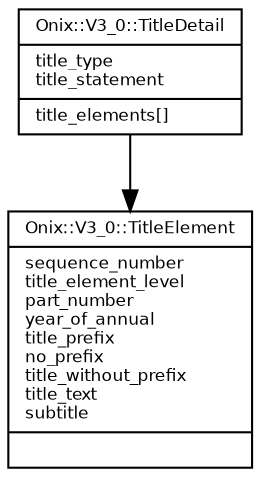 digraph G {
  fontname = "Bitstream Vera Sans"
  fontsize = 8

  node [
    fontname = "Bitstream Vera Sans"
    fontsize = 8
    shape = "record"
  ]

  edge [
    fontname = "Bitstream Vera Sans"
    fontsize = 8
  ]

  TitleDetail [
    label = "{Onix::V3_0::TitleDetail\l|title_type\ltitle_statement\l|title_elements[]\l}"
  ]

  TitleDetail -> TitleElement [arrowhead=normal]

  TitleElement [
    label = "{Onix::V3_0::TitleElement\l|sequence_number\ltitle_element_level\lpart_number\lyear_of_annual\ltitle_prefix\lno_prefix\ltitle_without_prefix\ltitle_text\lsubtitle\l|\l}"
  ]




}
